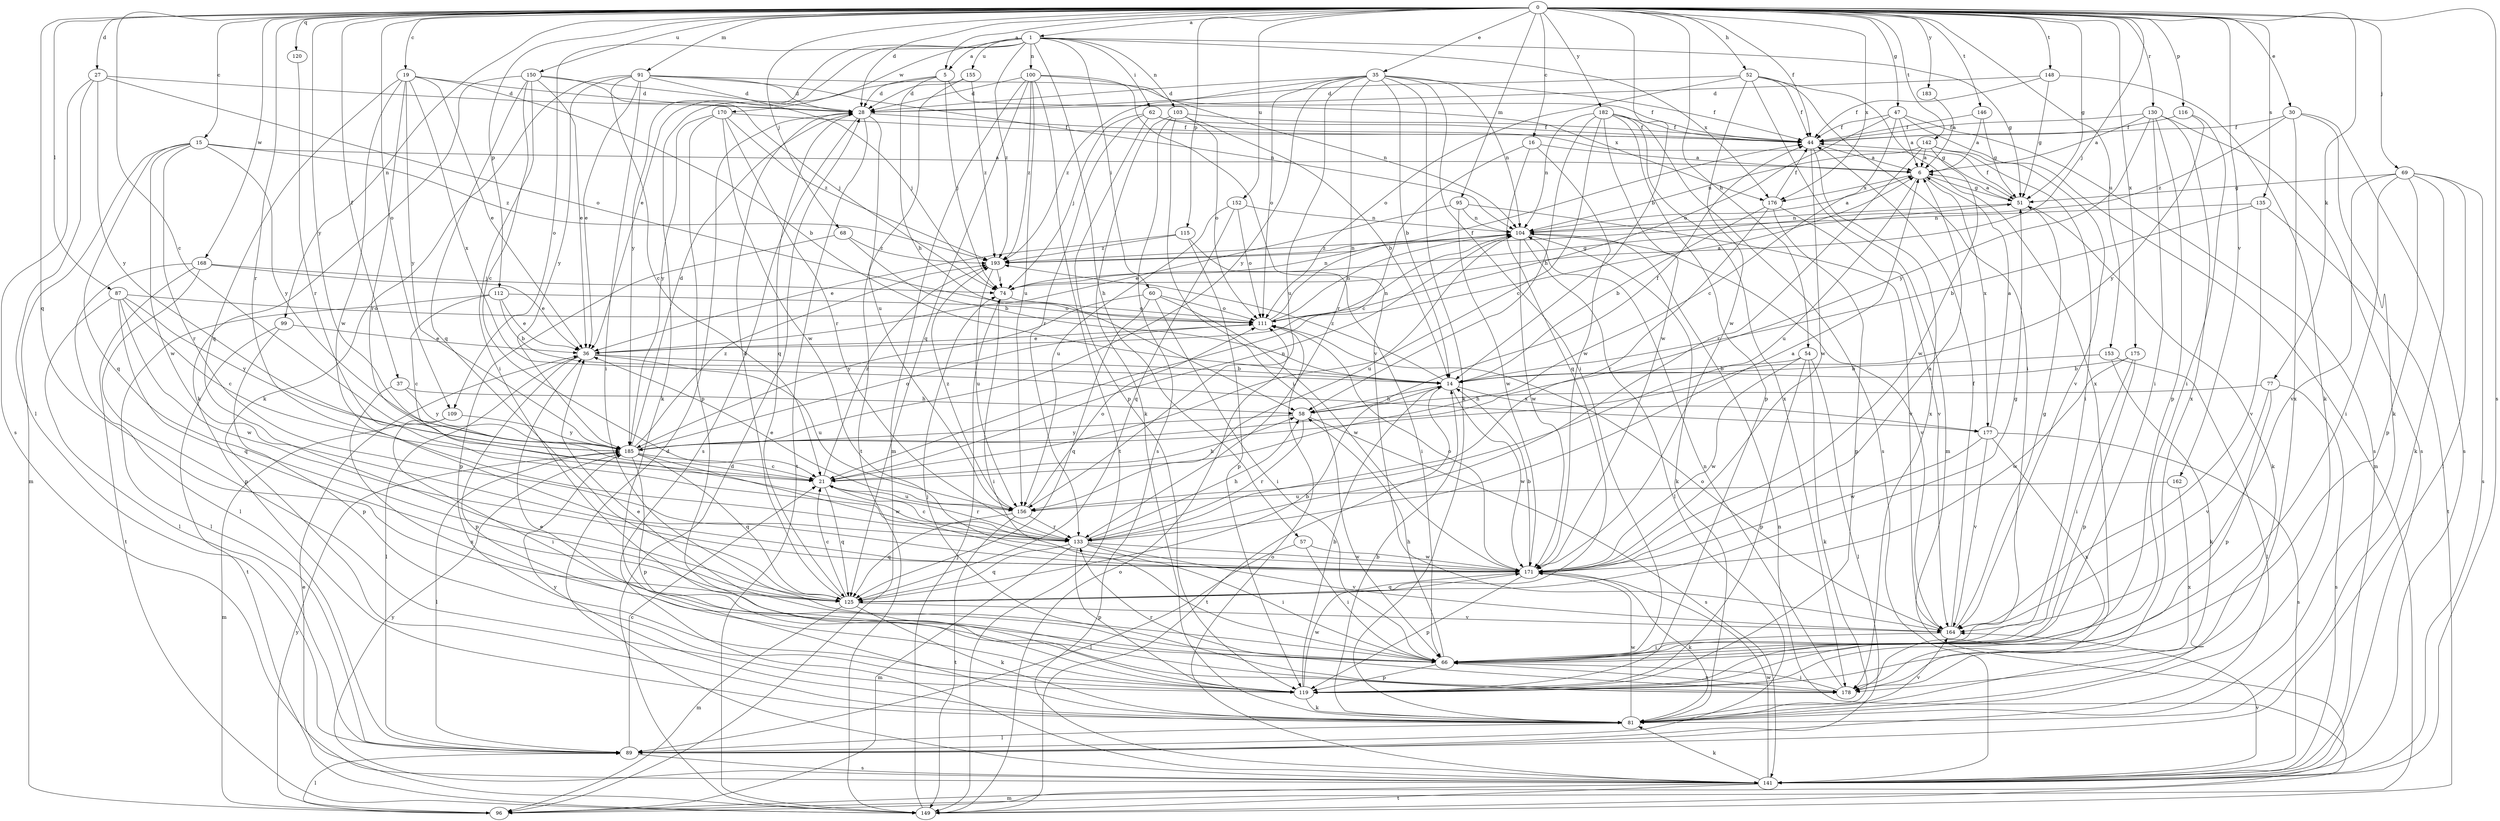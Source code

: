 strict digraph  {
0;
1;
5;
6;
14;
15;
16;
19;
21;
27;
28;
30;
35;
36;
37;
44;
47;
51;
52;
54;
57;
58;
60;
62;
66;
68;
69;
74;
77;
81;
87;
89;
91;
95;
96;
99;
100;
103;
104;
109;
111;
112;
115;
116;
119;
120;
125;
130;
133;
135;
141;
142;
146;
148;
149;
150;
152;
153;
155;
156;
162;
164;
168;
170;
171;
175;
176;
177;
178;
182;
183;
185;
193;
0 -> 1  [label=a];
0 -> 5  [label=a];
0 -> 14  [label=b];
0 -> 15  [label=c];
0 -> 16  [label=c];
0 -> 19  [label=c];
0 -> 21  [label=c];
0 -> 27  [label=d];
0 -> 28  [label=d];
0 -> 30  [label=e];
0 -> 35  [label=e];
0 -> 37  [label=f];
0 -> 44  [label=f];
0 -> 47  [label=g];
0 -> 51  [label=g];
0 -> 52  [label=h];
0 -> 54  [label=h];
0 -> 68  [label=j];
0 -> 69  [label=j];
0 -> 74  [label=j];
0 -> 77  [label=k];
0 -> 87  [label=l];
0 -> 91  [label=m];
0 -> 95  [label=m];
0 -> 99  [label=n];
0 -> 109  [label=o];
0 -> 112  [label=p];
0 -> 115  [label=p];
0 -> 116  [label=p];
0 -> 120  [label=q];
0 -> 125  [label=q];
0 -> 130  [label=r];
0 -> 133  [label=r];
0 -> 135  [label=s];
0 -> 141  [label=s];
0 -> 142  [label=t];
0 -> 146  [label=t];
0 -> 148  [label=t];
0 -> 150  [label=u];
0 -> 152  [label=u];
0 -> 153  [label=u];
0 -> 162  [label=v];
0 -> 168  [label=w];
0 -> 175  [label=x];
0 -> 176  [label=x];
0 -> 182  [label=y];
0 -> 183  [label=y];
0 -> 185  [label=y];
1 -> 5  [label=a];
1 -> 36  [label=e];
1 -> 51  [label=g];
1 -> 57  [label=h];
1 -> 60  [label=i];
1 -> 62  [label=i];
1 -> 100  [label=n];
1 -> 103  [label=n];
1 -> 109  [label=o];
1 -> 155  [label=u];
1 -> 170  [label=w];
1 -> 176  [label=x];
1 -> 185  [label=y];
1 -> 193  [label=z];
5 -> 28  [label=d];
5 -> 58  [label=h];
5 -> 74  [label=j];
5 -> 81  [label=k];
5 -> 176  [label=x];
6 -> 51  [label=g];
6 -> 156  [label=u];
6 -> 176  [label=x];
6 -> 177  [label=x];
14 -> 58  [label=h];
14 -> 149  [label=t];
14 -> 171  [label=w];
14 -> 177  [label=x];
14 -> 193  [label=z];
15 -> 6  [label=a];
15 -> 96  [label=m];
15 -> 125  [label=q];
15 -> 133  [label=r];
15 -> 171  [label=w];
15 -> 185  [label=y];
15 -> 193  [label=z];
16 -> 6  [label=a];
16 -> 21  [label=c];
16 -> 125  [label=q];
16 -> 171  [label=w];
19 -> 14  [label=b];
19 -> 28  [label=d];
19 -> 36  [label=e];
19 -> 125  [label=q];
19 -> 133  [label=r];
19 -> 171  [label=w];
19 -> 177  [label=x];
19 -> 185  [label=y];
21 -> 58  [label=h];
21 -> 104  [label=n];
21 -> 125  [label=q];
21 -> 133  [label=r];
21 -> 156  [label=u];
21 -> 193  [label=z];
27 -> 28  [label=d];
27 -> 89  [label=l];
27 -> 111  [label=o];
27 -> 141  [label=s];
27 -> 185  [label=y];
28 -> 44  [label=f];
28 -> 125  [label=q];
28 -> 141  [label=s];
28 -> 149  [label=t];
28 -> 156  [label=u];
30 -> 44  [label=f];
30 -> 81  [label=k];
30 -> 141  [label=s];
30 -> 178  [label=x];
30 -> 193  [label=z];
35 -> 14  [label=b];
35 -> 28  [label=d];
35 -> 44  [label=f];
35 -> 66  [label=i];
35 -> 81  [label=k];
35 -> 104  [label=n];
35 -> 111  [label=o];
35 -> 133  [label=r];
35 -> 156  [label=u];
35 -> 185  [label=y];
35 -> 193  [label=z];
36 -> 14  [label=b];
36 -> 89  [label=l];
36 -> 104  [label=n];
36 -> 119  [label=p];
36 -> 156  [label=u];
37 -> 58  [label=h];
37 -> 178  [label=x];
37 -> 185  [label=y];
44 -> 6  [label=a];
44 -> 171  [label=w];
44 -> 178  [label=x];
47 -> 6  [label=a];
47 -> 21  [label=c];
47 -> 44  [label=f];
47 -> 96  [label=m];
47 -> 111  [label=o];
47 -> 141  [label=s];
51 -> 6  [label=a];
51 -> 44  [label=f];
51 -> 81  [label=k];
51 -> 104  [label=n];
52 -> 28  [label=d];
52 -> 44  [label=f];
52 -> 66  [label=i];
52 -> 96  [label=m];
52 -> 111  [label=o];
52 -> 171  [label=w];
52 -> 178  [label=x];
54 -> 14  [label=b];
54 -> 81  [label=k];
54 -> 89  [label=l];
54 -> 119  [label=p];
54 -> 171  [label=w];
57 -> 66  [label=i];
57 -> 89  [label=l];
57 -> 171  [label=w];
58 -> 44  [label=f];
58 -> 133  [label=r];
58 -> 141  [label=s];
58 -> 185  [label=y];
60 -> 66  [label=i];
60 -> 111  [label=o];
60 -> 125  [label=q];
60 -> 171  [label=w];
60 -> 185  [label=y];
62 -> 44  [label=f];
62 -> 51  [label=g];
62 -> 74  [label=j];
62 -> 119  [label=p];
62 -> 133  [label=r];
66 -> 36  [label=e];
66 -> 58  [label=h];
66 -> 119  [label=p];
66 -> 178  [label=x];
68 -> 14  [label=b];
68 -> 119  [label=p];
68 -> 193  [label=z];
69 -> 51  [label=g];
69 -> 66  [label=i];
69 -> 81  [label=k];
69 -> 89  [label=l];
69 -> 119  [label=p];
69 -> 141  [label=s];
69 -> 164  [label=v];
74 -> 51  [label=g];
74 -> 66  [label=i];
74 -> 104  [label=n];
74 -> 111  [label=o];
77 -> 58  [label=h];
77 -> 119  [label=p];
77 -> 141  [label=s];
77 -> 164  [label=v];
81 -> 14  [label=b];
81 -> 89  [label=l];
81 -> 164  [label=v];
81 -> 171  [label=w];
81 -> 185  [label=y];
87 -> 21  [label=c];
87 -> 89  [label=l];
87 -> 111  [label=o];
87 -> 125  [label=q];
87 -> 171  [label=w];
87 -> 185  [label=y];
89 -> 21  [label=c];
89 -> 141  [label=s];
91 -> 21  [label=c];
91 -> 28  [label=d];
91 -> 36  [label=e];
91 -> 44  [label=f];
91 -> 66  [label=i];
91 -> 74  [label=j];
91 -> 81  [label=k];
91 -> 104  [label=n];
91 -> 185  [label=y];
95 -> 36  [label=e];
95 -> 104  [label=n];
95 -> 164  [label=v];
95 -> 171  [label=w];
96 -> 89  [label=l];
96 -> 185  [label=y];
99 -> 36  [label=e];
99 -> 119  [label=p];
99 -> 149  [label=t];
100 -> 28  [label=d];
100 -> 96  [label=m];
100 -> 104  [label=n];
100 -> 125  [label=q];
100 -> 149  [label=t];
100 -> 156  [label=u];
100 -> 164  [label=v];
100 -> 193  [label=z];
103 -> 14  [label=b];
103 -> 44  [label=f];
103 -> 66  [label=i];
103 -> 81  [label=k];
103 -> 111  [label=o];
103 -> 141  [label=s];
104 -> 6  [label=a];
104 -> 81  [label=k];
104 -> 89  [label=l];
104 -> 156  [label=u];
104 -> 164  [label=v];
104 -> 171  [label=w];
104 -> 193  [label=z];
109 -> 66  [label=i];
109 -> 96  [label=m];
109 -> 185  [label=y];
111 -> 6  [label=a];
111 -> 36  [label=e];
111 -> 44  [label=f];
111 -> 104  [label=n];
112 -> 14  [label=b];
112 -> 21  [label=c];
112 -> 36  [label=e];
112 -> 89  [label=l];
112 -> 111  [label=o];
115 -> 36  [label=e];
115 -> 66  [label=i];
115 -> 119  [label=p];
115 -> 193  [label=z];
116 -> 44  [label=f];
116 -> 66  [label=i];
116 -> 185  [label=y];
119 -> 14  [label=b];
119 -> 81  [label=k];
119 -> 171  [label=w];
120 -> 133  [label=r];
125 -> 14  [label=b];
125 -> 21  [label=c];
125 -> 28  [label=d];
125 -> 51  [label=g];
125 -> 81  [label=k];
125 -> 96  [label=m];
125 -> 164  [label=v];
130 -> 6  [label=a];
130 -> 44  [label=f];
130 -> 66  [label=i];
130 -> 119  [label=p];
130 -> 141  [label=s];
130 -> 178  [label=x];
130 -> 185  [label=y];
133 -> 6  [label=a];
133 -> 21  [label=c];
133 -> 58  [label=h];
133 -> 66  [label=i];
133 -> 96  [label=m];
133 -> 119  [label=p];
133 -> 125  [label=q];
133 -> 164  [label=v];
133 -> 171  [label=w];
135 -> 14  [label=b];
135 -> 104  [label=n];
135 -> 149  [label=t];
135 -> 164  [label=v];
141 -> 28  [label=d];
141 -> 81  [label=k];
141 -> 96  [label=m];
141 -> 111  [label=o];
141 -> 149  [label=t];
141 -> 164  [label=v];
141 -> 171  [label=w];
141 -> 185  [label=y];
142 -> 6  [label=a];
142 -> 66  [label=i];
142 -> 104  [label=n];
142 -> 133  [label=r];
142 -> 164  [label=v];
142 -> 171  [label=w];
146 -> 6  [label=a];
146 -> 44  [label=f];
146 -> 51  [label=g];
148 -> 28  [label=d];
148 -> 44  [label=f];
148 -> 51  [label=g];
148 -> 81  [label=k];
149 -> 28  [label=d];
149 -> 36  [label=e];
149 -> 74  [label=j];
149 -> 104  [label=n];
149 -> 111  [label=o];
150 -> 21  [label=c];
150 -> 28  [label=d];
150 -> 36  [label=e];
150 -> 66  [label=i];
150 -> 74  [label=j];
150 -> 81  [label=k];
150 -> 125  [label=q];
152 -> 104  [label=n];
152 -> 111  [label=o];
152 -> 125  [label=q];
152 -> 156  [label=u];
153 -> 14  [label=b];
153 -> 81  [label=k];
153 -> 89  [label=l];
155 -> 28  [label=d];
155 -> 149  [label=t];
155 -> 193  [label=z];
156 -> 36  [label=e];
156 -> 111  [label=o];
156 -> 125  [label=q];
156 -> 133  [label=r];
156 -> 149  [label=t];
156 -> 193  [label=z];
162 -> 156  [label=u];
162 -> 178  [label=x];
164 -> 44  [label=f];
164 -> 51  [label=g];
164 -> 66  [label=i];
164 -> 111  [label=o];
168 -> 36  [label=e];
168 -> 74  [label=j];
168 -> 89  [label=l];
168 -> 119  [label=p];
168 -> 149  [label=t];
170 -> 44  [label=f];
170 -> 119  [label=p];
170 -> 133  [label=r];
170 -> 171  [label=w];
170 -> 185  [label=y];
170 -> 193  [label=z];
171 -> 6  [label=a];
171 -> 14  [label=b];
171 -> 81  [label=k];
171 -> 111  [label=o];
171 -> 119  [label=p];
171 -> 125  [label=q];
175 -> 14  [label=b];
175 -> 66  [label=i];
175 -> 119  [label=p];
175 -> 171  [label=w];
176 -> 14  [label=b];
176 -> 44  [label=f];
176 -> 119  [label=p];
176 -> 133  [label=r];
176 -> 164  [label=v];
177 -> 6  [label=a];
177 -> 141  [label=s];
177 -> 164  [label=v];
177 -> 171  [label=w];
177 -> 178  [label=x];
178 -> 36  [label=e];
178 -> 66  [label=i];
178 -> 74  [label=j];
178 -> 104  [label=n];
178 -> 133  [label=r];
182 -> 21  [label=c];
182 -> 44  [label=f];
182 -> 58  [label=h];
182 -> 104  [label=n];
182 -> 119  [label=p];
182 -> 141  [label=s];
182 -> 171  [label=w];
182 -> 178  [label=x];
183 -> 6  [label=a];
185 -> 21  [label=c];
185 -> 28  [label=d];
185 -> 89  [label=l];
185 -> 111  [label=o];
185 -> 119  [label=p];
185 -> 125  [label=q];
185 -> 171  [label=w];
185 -> 193  [label=z];
193 -> 74  [label=j];
193 -> 104  [label=n];
193 -> 156  [label=u];
}
